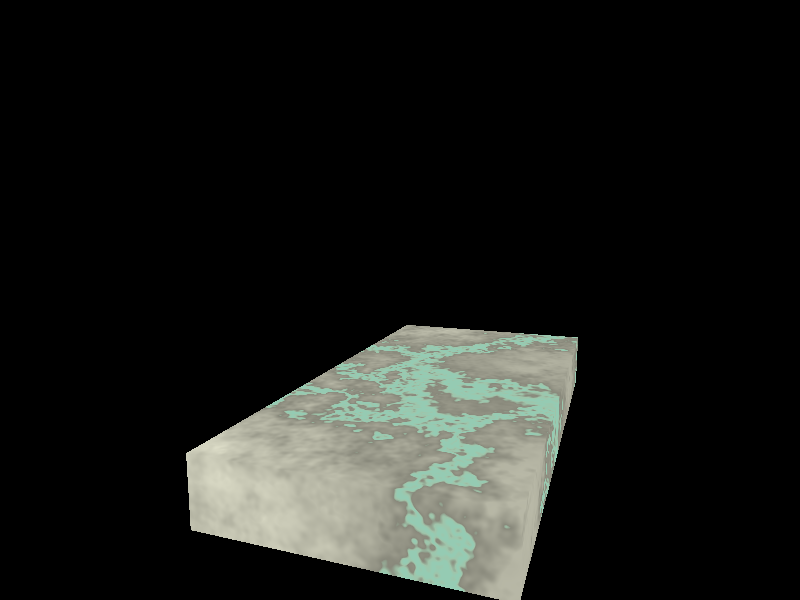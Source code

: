   #include "colors.inc"
  #include "stones.inc"

/*
  #include "textures.inc"    // pre-defined scene elements
  #include "shapes.inc"
  #include "glass.inc"
  #include "metals.inc"
  #include "woods.inc"
*/

  /*background { color Cyan }*/

  camera {
    location <0, 2, -4>
    look_at  <0, 1,  2>
  }

  box {
    <-1, 0,   -1>,  // Near lower left corner
    < 1, 0.5,  3>   // Far upper right corner
    texture {
      T_Stone25     // Pre-defined from stones.inc
      scale 4       // Scale by the same amount in all
                    // directions
    }
    rotate y*20     // Equivalent to "rotate <0,20,0>"
  }

/*
  sphere {
    <0, 1, 2>, 2
    texture {
      pigment { color Yellow }
    }
  }
*/
  light_source { <2, 4, -3> color White}
